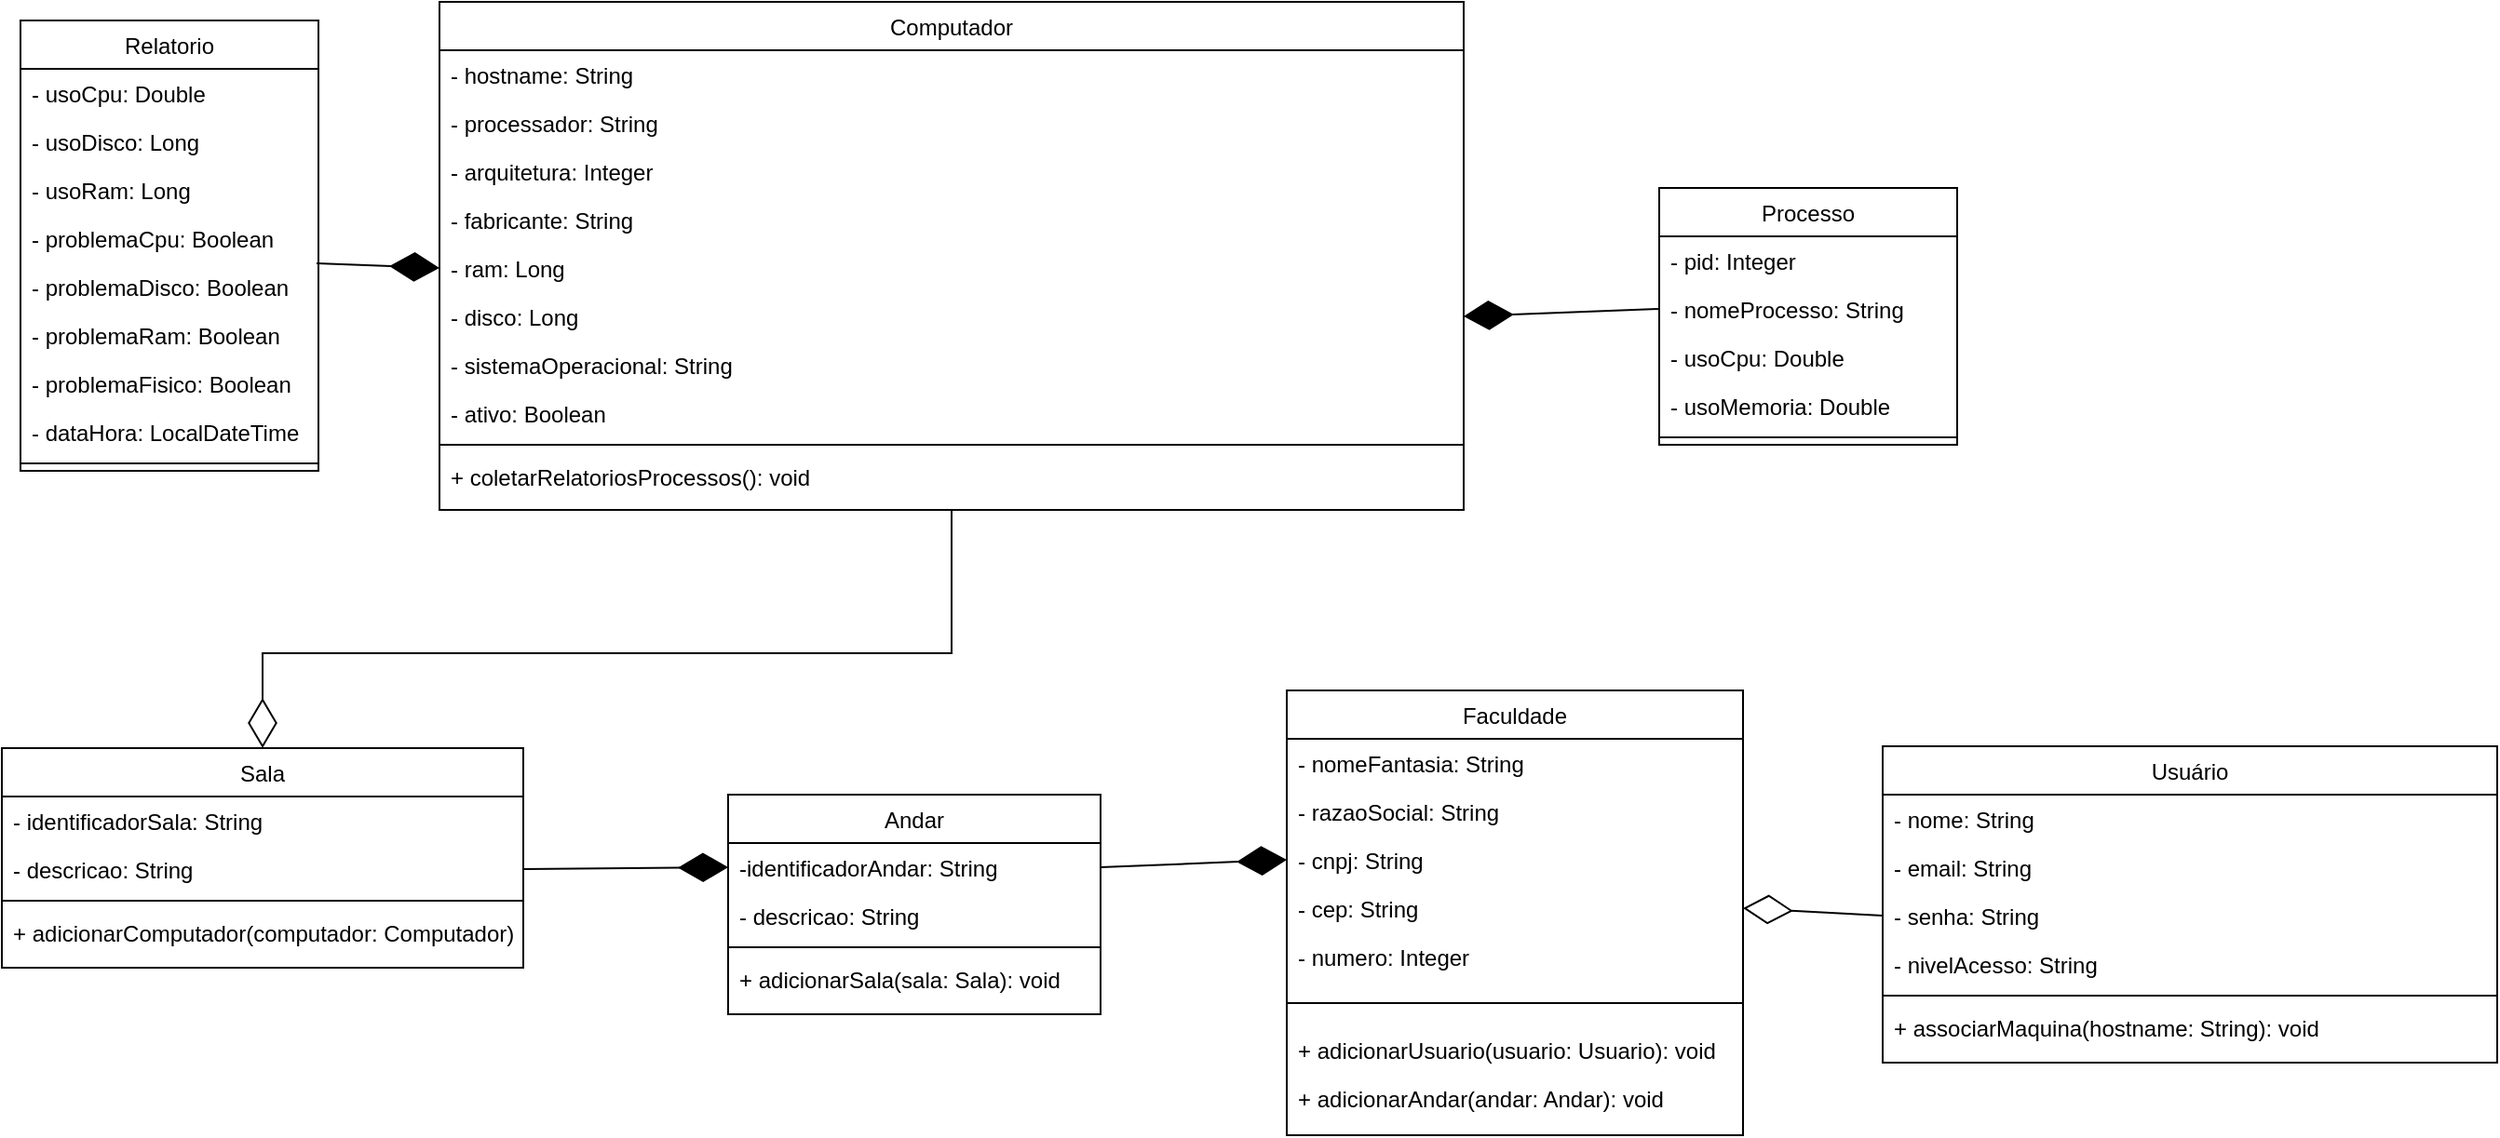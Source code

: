 <mxfile version="20.5.3" type="device"><diagram id="C5RBs43oDa-KdzZeNtuy" name="Page-1"><mxGraphModel dx="2131" dy="1689" grid="1" gridSize="10" guides="1" tooltips="1" connect="1" arrows="1" fold="1" page="1" pageScale="1" pageWidth="827" pageHeight="1169" math="0" shadow="0"><root><mxCell id="WIyWlLk6GJQsqaUBKTNV-0"/><mxCell id="WIyWlLk6GJQsqaUBKTNV-1" parent="WIyWlLk6GJQsqaUBKTNV-0"/><mxCell id="zkfFHV4jXpPFQw0GAbJ--6" value="Andar" style="swimlane;fontStyle=0;align=center;verticalAlign=top;childLayout=stackLayout;horizontal=1;startSize=26;horizontalStack=0;resizeParent=1;resizeLast=0;collapsible=1;marginBottom=0;rounded=0;shadow=0;strokeWidth=1;" parent="WIyWlLk6GJQsqaUBKTNV-1" vertex="1"><mxGeometry x="-270" y="136" width="200" height="118" as="geometry"><mxRectangle x="130" y="380" width="160" height="26" as="alternateBounds"/></mxGeometry></mxCell><mxCell id="zkfFHV4jXpPFQw0GAbJ--7" value="-identificadorAndar: String" style="text;align=left;verticalAlign=top;spacingLeft=4;spacingRight=4;overflow=hidden;rotatable=0;points=[[0,0.5],[1,0.5]];portConstraint=eastwest;" parent="zkfFHV4jXpPFQw0GAbJ--6" vertex="1"><mxGeometry y="26" width="200" height="26" as="geometry"/></mxCell><mxCell id="zkfFHV4jXpPFQw0GAbJ--8" value="- descricao: String" style="text;align=left;verticalAlign=top;spacingLeft=4;spacingRight=4;overflow=hidden;rotatable=0;points=[[0,0.5],[1,0.5]];portConstraint=eastwest;rounded=0;shadow=0;html=0;" parent="zkfFHV4jXpPFQw0GAbJ--6" vertex="1"><mxGeometry y="52" width="200" height="26" as="geometry"/></mxCell><mxCell id="zkfFHV4jXpPFQw0GAbJ--9" value="" style="line;html=1;strokeWidth=1;align=left;verticalAlign=middle;spacingTop=-1;spacingLeft=3;spacingRight=3;rotatable=0;labelPosition=right;points=[];portConstraint=eastwest;" parent="zkfFHV4jXpPFQw0GAbJ--6" vertex="1"><mxGeometry y="78" width="200" height="8" as="geometry"/></mxCell><mxCell id="p67CI4whW_5hxIY8LfEx-4" value="+ adicionarSala(sala: Sala): void" style="text;align=left;verticalAlign=top;spacingLeft=4;spacingRight=4;overflow=hidden;rotatable=0;points=[[0,0.5],[1,0.5]];portConstraint=eastwest;" parent="zkfFHV4jXpPFQw0GAbJ--6" vertex="1"><mxGeometry y="86" width="200" height="26" as="geometry"/></mxCell><mxCell id="zkfFHV4jXpPFQw0GAbJ--17" value="Faculdade" style="swimlane;fontStyle=0;align=center;verticalAlign=top;childLayout=stackLayout;horizontal=1;startSize=26;horizontalStack=0;resizeParent=1;resizeLast=0;collapsible=1;marginBottom=0;rounded=0;shadow=0;strokeWidth=1;" parent="WIyWlLk6GJQsqaUBKTNV-1" vertex="1"><mxGeometry x="30" y="80" width="245" height="239" as="geometry"><mxRectangle x="550" y="140" width="160" height="26" as="alternateBounds"/></mxGeometry></mxCell><mxCell id="zkfFHV4jXpPFQw0GAbJ--18" value="- nomeFantasia: String" style="text;align=left;verticalAlign=top;spacingLeft=4;spacingRight=4;overflow=hidden;rotatable=0;points=[[0,0.5],[1,0.5]];portConstraint=eastwest;" parent="zkfFHV4jXpPFQw0GAbJ--17" vertex="1"><mxGeometry y="26" width="245" height="26" as="geometry"/></mxCell><mxCell id="zkfFHV4jXpPFQw0GAbJ--19" value="- razaoSocial: String" style="text;align=left;verticalAlign=top;spacingLeft=4;spacingRight=4;overflow=hidden;rotatable=0;points=[[0,0.5],[1,0.5]];portConstraint=eastwest;rounded=0;shadow=0;html=0;" parent="zkfFHV4jXpPFQw0GAbJ--17" vertex="1"><mxGeometry y="52" width="245" height="26" as="geometry"/></mxCell><mxCell id="zkfFHV4jXpPFQw0GAbJ--20" value="- cnpj: String" style="text;align=left;verticalAlign=top;spacingLeft=4;spacingRight=4;overflow=hidden;rotatable=0;points=[[0,0.5],[1,0.5]];portConstraint=eastwest;rounded=0;shadow=0;html=0;" parent="zkfFHV4jXpPFQw0GAbJ--17" vertex="1"><mxGeometry y="78" width="245" height="26" as="geometry"/></mxCell><mxCell id="zkfFHV4jXpPFQw0GAbJ--21" value="- cep: String" style="text;align=left;verticalAlign=top;spacingLeft=4;spacingRight=4;overflow=hidden;rotatable=0;points=[[0,0.5],[1,0.5]];portConstraint=eastwest;rounded=0;shadow=0;html=0;" parent="zkfFHV4jXpPFQw0GAbJ--17" vertex="1"><mxGeometry y="104" width="245" height="26" as="geometry"/></mxCell><mxCell id="zkfFHV4jXpPFQw0GAbJ--22" value="- numero: Integer" style="text;align=left;verticalAlign=top;spacingLeft=4;spacingRight=4;overflow=hidden;rotatable=0;points=[[0,0.5],[1,0.5]];portConstraint=eastwest;rounded=0;shadow=0;html=0;" parent="zkfFHV4jXpPFQw0GAbJ--17" vertex="1"><mxGeometry y="130" width="245" height="26" as="geometry"/></mxCell><mxCell id="zkfFHV4jXpPFQw0GAbJ--23" value="" style="line;html=1;strokeWidth=1;align=left;verticalAlign=middle;spacingTop=-1;spacingLeft=3;spacingRight=3;rotatable=0;labelPosition=right;points=[];portConstraint=eastwest;" parent="zkfFHV4jXpPFQw0GAbJ--17" vertex="1"><mxGeometry y="156" width="245" height="24" as="geometry"/></mxCell><mxCell id="p67CI4whW_5hxIY8LfEx-3" value="+ adicionarUsuario(usuario: Usuario): void" style="text;align=left;verticalAlign=top;spacingLeft=4;spacingRight=4;overflow=hidden;rotatable=0;points=[[0,0.5],[1,0.5]];portConstraint=eastwest;" parent="zkfFHV4jXpPFQw0GAbJ--17" vertex="1"><mxGeometry y="180" width="245" height="26" as="geometry"/></mxCell><mxCell id="p67CI4whW_5hxIY8LfEx-1" value="+ adicionarAndar(andar: Andar): void" style="text;align=left;verticalAlign=top;spacingLeft=4;spacingRight=4;overflow=hidden;rotatable=0;points=[[0,0.5],[1,0.5]];portConstraint=eastwest;" parent="zkfFHV4jXpPFQw0GAbJ--17" vertex="1"><mxGeometry y="206" width="245" height="26" as="geometry"/></mxCell><mxCell id="F6lR4BfZl6NQdL7Snzh6-1" value="Sala" style="swimlane;fontStyle=0;align=center;verticalAlign=top;childLayout=stackLayout;horizontal=1;startSize=26;horizontalStack=0;resizeParent=1;resizeLast=0;collapsible=1;marginBottom=0;rounded=0;shadow=0;strokeWidth=1;" parent="WIyWlLk6GJQsqaUBKTNV-1" vertex="1"><mxGeometry x="-660" y="111" width="280" height="118" as="geometry"><mxRectangle x="130" y="380" width="160" height="26" as="alternateBounds"/></mxGeometry></mxCell><mxCell id="F6lR4BfZl6NQdL7Snzh6-2" value="- identificadorSala: String" style="text;align=left;verticalAlign=top;spacingLeft=4;spacingRight=4;overflow=hidden;rotatable=0;points=[[0,0.5],[1,0.5]];portConstraint=eastwest;" parent="F6lR4BfZl6NQdL7Snzh6-1" vertex="1"><mxGeometry y="26" width="280" height="26" as="geometry"/></mxCell><mxCell id="F6lR4BfZl6NQdL7Snzh6-3" value="- descricao: String" style="text;align=left;verticalAlign=top;spacingLeft=4;spacingRight=4;overflow=hidden;rotatable=0;points=[[0,0.5],[1,0.5]];portConstraint=eastwest;rounded=0;shadow=0;html=0;" parent="F6lR4BfZl6NQdL7Snzh6-1" vertex="1"><mxGeometry y="52" width="280" height="26" as="geometry"/></mxCell><mxCell id="F6lR4BfZl6NQdL7Snzh6-4" value="" style="line;html=1;strokeWidth=1;align=left;verticalAlign=middle;spacingTop=-1;spacingLeft=3;spacingRight=3;rotatable=0;labelPosition=right;points=[];portConstraint=eastwest;" parent="F6lR4BfZl6NQdL7Snzh6-1" vertex="1"><mxGeometry y="78" width="280" height="8" as="geometry"/></mxCell><mxCell id="p67CI4whW_5hxIY8LfEx-0" value="+ adicionarComputador(computador: Computador): void" style="text;align=left;verticalAlign=top;spacingLeft=4;spacingRight=4;overflow=hidden;rotatable=0;points=[[0,0.5],[1,0.5]];portConstraint=eastwest;" parent="F6lR4BfZl6NQdL7Snzh6-1" vertex="1"><mxGeometry y="86" width="280" height="26" as="geometry"/></mxCell><mxCell id="F6lR4BfZl6NQdL7Snzh6-7" value="Computador" style="swimlane;fontStyle=0;align=center;verticalAlign=top;childLayout=stackLayout;horizontal=1;startSize=26;horizontalStack=0;resizeParent=1;resizeLast=0;collapsible=1;marginBottom=0;rounded=0;shadow=0;strokeWidth=1;" parent="WIyWlLk6GJQsqaUBKTNV-1" vertex="1"><mxGeometry x="-425" y="-290" width="550" height="273" as="geometry"><mxRectangle x="130" y="380" width="160" height="26" as="alternateBounds"/></mxGeometry></mxCell><mxCell id="F6lR4BfZl6NQdL7Snzh6-8" value="- hostname: String" style="text;align=left;verticalAlign=top;spacingLeft=4;spacingRight=4;overflow=hidden;rotatable=0;points=[[0,0.5],[1,0.5]];portConstraint=eastwest;" parent="F6lR4BfZl6NQdL7Snzh6-7" vertex="1"><mxGeometry y="26" width="550" height="26" as="geometry"/></mxCell><mxCell id="F6lR4BfZl6NQdL7Snzh6-9" value="- processador: String" style="text;align=left;verticalAlign=top;spacingLeft=4;spacingRight=4;overflow=hidden;rotatable=0;points=[[0,0.5],[1,0.5]];portConstraint=eastwest;rounded=0;shadow=0;html=0;" parent="F6lR4BfZl6NQdL7Snzh6-7" vertex="1"><mxGeometry y="52" width="550" height="26" as="geometry"/></mxCell><mxCell id="F6lR4BfZl6NQdL7Snzh6-14" value="- arquitetura: Integer" style="text;align=left;verticalAlign=top;spacingLeft=4;spacingRight=4;overflow=hidden;rotatable=0;points=[[0,0.5],[1,0.5]];portConstraint=eastwest;rounded=0;shadow=0;html=0;" parent="F6lR4BfZl6NQdL7Snzh6-7" vertex="1"><mxGeometry y="78" width="550" height="26" as="geometry"/></mxCell><mxCell id="F6lR4BfZl6NQdL7Snzh6-13" value="- fabricante: String" style="text;align=left;verticalAlign=top;spacingLeft=4;spacingRight=4;overflow=hidden;rotatable=0;points=[[0,0.5],[1,0.5]];portConstraint=eastwest;rounded=0;shadow=0;html=0;" parent="F6lR4BfZl6NQdL7Snzh6-7" vertex="1"><mxGeometry y="104" width="550" height="26" as="geometry"/></mxCell><mxCell id="F6lR4BfZl6NQdL7Snzh6-15" value="- ram: Long" style="text;align=left;verticalAlign=top;spacingLeft=4;spacingRight=4;overflow=hidden;rotatable=0;points=[[0,0.5],[1,0.5]];portConstraint=eastwest;rounded=0;shadow=0;html=0;" parent="F6lR4BfZl6NQdL7Snzh6-7" vertex="1"><mxGeometry y="130" width="550" height="26" as="geometry"/></mxCell><mxCell id="F6lR4BfZl6NQdL7Snzh6-19" value="- disco: Long" style="text;align=left;verticalAlign=top;spacingLeft=4;spacingRight=4;overflow=hidden;rotatable=0;points=[[0,0.5],[1,0.5]];portConstraint=eastwest;rounded=0;shadow=0;html=0;" parent="F6lR4BfZl6NQdL7Snzh6-7" vertex="1"><mxGeometry y="156" width="550" height="26" as="geometry"/></mxCell><mxCell id="F6lR4BfZl6NQdL7Snzh6-18" value="- sistemaOperacional: String" style="text;align=left;verticalAlign=top;spacingLeft=4;spacingRight=4;overflow=hidden;rotatable=0;points=[[0,0.5],[1,0.5]];portConstraint=eastwest;rounded=0;shadow=0;html=0;" parent="F6lR4BfZl6NQdL7Snzh6-7" vertex="1"><mxGeometry y="182" width="550" height="26" as="geometry"/></mxCell><mxCell id="F6lR4BfZl6NQdL7Snzh6-16" value="- ativo: Boolean" style="text;align=left;verticalAlign=top;spacingLeft=4;spacingRight=4;overflow=hidden;rotatable=0;points=[[0,0.5],[1,0.5]];portConstraint=eastwest;rounded=0;shadow=0;html=0;" parent="F6lR4BfZl6NQdL7Snzh6-7" vertex="1"><mxGeometry y="208" width="550" height="26" as="geometry"/></mxCell><mxCell id="F6lR4BfZl6NQdL7Snzh6-10" value="" style="line;html=1;strokeWidth=1;align=left;verticalAlign=middle;spacingTop=-1;spacingLeft=3;spacingRight=3;rotatable=0;labelPosition=right;points=[];portConstraint=eastwest;" parent="F6lR4BfZl6NQdL7Snzh6-7" vertex="1"><mxGeometry y="234" width="550" height="8" as="geometry"/></mxCell><mxCell id="F6lR4BfZl6NQdL7Snzh6-12" value="+ coletarRelatoriosProcessos(): void&#10;" style="text;align=left;verticalAlign=top;spacingLeft=4;spacingRight=4;overflow=hidden;rotatable=0;points=[[0,0.5],[1,0.5]];portConstraint=eastwest;" parent="F6lR4BfZl6NQdL7Snzh6-7" vertex="1"><mxGeometry y="242" width="550" height="26" as="geometry"/></mxCell><mxCell id="F6lR4BfZl6NQdL7Snzh6-20" value="Processo" style="swimlane;fontStyle=0;align=center;verticalAlign=top;childLayout=stackLayout;horizontal=1;startSize=26;horizontalStack=0;resizeParent=1;resizeLast=0;collapsible=1;marginBottom=0;rounded=0;shadow=0;strokeWidth=1;" parent="WIyWlLk6GJQsqaUBKTNV-1" vertex="1"><mxGeometry x="230" y="-190" width="160" height="138" as="geometry"><mxRectangle x="130" y="380" width="160" height="26" as="alternateBounds"/></mxGeometry></mxCell><mxCell id="F6lR4BfZl6NQdL7Snzh6-21" value="- pid: Integer" style="text;align=left;verticalAlign=top;spacingLeft=4;spacingRight=4;overflow=hidden;rotatable=0;points=[[0,0.5],[1,0.5]];portConstraint=eastwest;" parent="F6lR4BfZl6NQdL7Snzh6-20" vertex="1"><mxGeometry y="26" width="160" height="26" as="geometry"/></mxCell><mxCell id="F6lR4BfZl6NQdL7Snzh6-22" value="- nomeProcesso: String" style="text;align=left;verticalAlign=top;spacingLeft=4;spacingRight=4;overflow=hidden;rotatable=0;points=[[0,0.5],[1,0.5]];portConstraint=eastwest;rounded=0;shadow=0;html=0;" parent="F6lR4BfZl6NQdL7Snzh6-20" vertex="1"><mxGeometry y="52" width="160" height="26" as="geometry"/></mxCell><mxCell id="F6lR4BfZl6NQdL7Snzh6-33" value="- usoCpu: Double" style="text;align=left;verticalAlign=top;spacingLeft=4;spacingRight=4;overflow=hidden;rotatable=0;points=[[0,0.5],[1,0.5]];portConstraint=eastwest;rounded=0;shadow=0;html=0;" parent="F6lR4BfZl6NQdL7Snzh6-20" vertex="1"><mxGeometry y="78" width="160" height="26" as="geometry"/></mxCell><mxCell id="F6lR4BfZl6NQdL7Snzh6-34" value="- usoMemoria: Double" style="text;align=left;verticalAlign=top;spacingLeft=4;spacingRight=4;overflow=hidden;rotatable=0;points=[[0,0.5],[1,0.5]];portConstraint=eastwest;rounded=0;shadow=0;html=0;" parent="F6lR4BfZl6NQdL7Snzh6-20" vertex="1"><mxGeometry y="104" width="160" height="26" as="geometry"/></mxCell><mxCell id="F6lR4BfZl6NQdL7Snzh6-23" value="" style="line;html=1;strokeWidth=1;align=left;verticalAlign=middle;spacingTop=-1;spacingLeft=3;spacingRight=3;rotatable=0;labelPosition=right;points=[];portConstraint=eastwest;" parent="F6lR4BfZl6NQdL7Snzh6-20" vertex="1"><mxGeometry y="130" width="160" height="8" as="geometry"/></mxCell><mxCell id="F6lR4BfZl6NQdL7Snzh6-26" value="Relatorio" style="swimlane;fontStyle=0;align=center;verticalAlign=top;childLayout=stackLayout;horizontal=1;startSize=26;horizontalStack=0;resizeParent=1;resizeLast=0;collapsible=1;marginBottom=0;rounded=0;shadow=0;strokeWidth=1;" parent="WIyWlLk6GJQsqaUBKTNV-1" vertex="1"><mxGeometry x="-650" y="-280" width="160" height="242" as="geometry"><mxRectangle x="130" y="380" width="160" height="26" as="alternateBounds"/></mxGeometry></mxCell><mxCell id="F6lR4BfZl6NQdL7Snzh6-27" value="- usoCpu: Double" style="text;align=left;verticalAlign=top;spacingLeft=4;spacingRight=4;overflow=hidden;rotatable=0;points=[[0,0.5],[1,0.5]];portConstraint=eastwest;" parent="F6lR4BfZl6NQdL7Snzh6-26" vertex="1"><mxGeometry y="26" width="160" height="26" as="geometry"/></mxCell><mxCell id="F6lR4BfZl6NQdL7Snzh6-38" value="- usoDisco: Long" style="text;align=left;verticalAlign=top;spacingLeft=4;spacingRight=4;overflow=hidden;rotatable=0;points=[[0,0.5],[1,0.5]];portConstraint=eastwest;" parent="F6lR4BfZl6NQdL7Snzh6-26" vertex="1"><mxGeometry y="52" width="160" height="26" as="geometry"/></mxCell><mxCell id="F6lR4BfZl6NQdL7Snzh6-36" value="- usoRam: Long" style="text;align=left;verticalAlign=top;spacingLeft=4;spacingRight=4;overflow=hidden;rotatable=0;points=[[0,0.5],[1,0.5]];portConstraint=eastwest;" parent="F6lR4BfZl6NQdL7Snzh6-26" vertex="1"><mxGeometry y="78" width="160" height="26" as="geometry"/></mxCell><mxCell id="F6lR4BfZl6NQdL7Snzh6-40" value="- problemaCpu: Boolean" style="text;align=left;verticalAlign=top;spacingLeft=4;spacingRight=4;overflow=hidden;rotatable=0;points=[[0,0.5],[1,0.5]];portConstraint=eastwest;" parent="F6lR4BfZl6NQdL7Snzh6-26" vertex="1"><mxGeometry y="104" width="160" height="26" as="geometry"/></mxCell><mxCell id="F6lR4BfZl6NQdL7Snzh6-28" value="- problemaDisco: Boolean" style="text;align=left;verticalAlign=top;spacingLeft=4;spacingRight=4;overflow=hidden;rotatable=0;points=[[0,0.5],[1,0.5]];portConstraint=eastwest;rounded=0;shadow=0;html=0;" parent="F6lR4BfZl6NQdL7Snzh6-26" vertex="1"><mxGeometry y="130" width="160" height="26" as="geometry"/></mxCell><mxCell id="F6lR4BfZl6NQdL7Snzh6-37" value="- problemaRam: Boolean" style="text;align=left;verticalAlign=top;spacingLeft=4;spacingRight=4;overflow=hidden;rotatable=0;points=[[0,0.5],[1,0.5]];portConstraint=eastwest;" parent="F6lR4BfZl6NQdL7Snzh6-26" vertex="1"><mxGeometry y="156" width="160" height="26" as="geometry"/></mxCell><mxCell id="F6lR4BfZl6NQdL7Snzh6-39" value="- problemaFisico: Boolean" style="text;align=left;verticalAlign=top;spacingLeft=4;spacingRight=4;overflow=hidden;rotatable=0;points=[[0,0.5],[1,0.5]];portConstraint=eastwest;" parent="F6lR4BfZl6NQdL7Snzh6-26" vertex="1"><mxGeometry y="182" width="160" height="26" as="geometry"/></mxCell><mxCell id="F6lR4BfZl6NQdL7Snzh6-35" value="- dataHora: LocalDateTime" style="text;align=left;verticalAlign=top;spacingLeft=4;spacingRight=4;overflow=hidden;rotatable=0;points=[[0,0.5],[1,0.5]];portConstraint=eastwest;" parent="F6lR4BfZl6NQdL7Snzh6-26" vertex="1"><mxGeometry y="208" width="160" height="26" as="geometry"/></mxCell><mxCell id="F6lR4BfZl6NQdL7Snzh6-29" value="" style="line;html=1;strokeWidth=1;align=left;verticalAlign=middle;spacingTop=-1;spacingLeft=3;spacingRight=3;rotatable=0;labelPosition=right;points=[];portConstraint=eastwest;" parent="F6lR4BfZl6NQdL7Snzh6-26" vertex="1"><mxGeometry y="234" width="160" height="8" as="geometry"/></mxCell><mxCell id="F6lR4BfZl6NQdL7Snzh6-41" value="Usuário" style="swimlane;fontStyle=0;align=center;verticalAlign=top;childLayout=stackLayout;horizontal=1;startSize=26;horizontalStack=0;resizeParent=1;resizeLast=0;collapsible=1;marginBottom=0;rounded=0;shadow=0;strokeWidth=1;" parent="WIyWlLk6GJQsqaUBKTNV-1" vertex="1"><mxGeometry x="350" y="110" width="330" height="170" as="geometry"><mxRectangle x="130" y="380" width="160" height="26" as="alternateBounds"/></mxGeometry></mxCell><mxCell id="F6lR4BfZl6NQdL7Snzh6-49" value="- nome: String" style="text;align=left;verticalAlign=top;spacingLeft=4;spacingRight=4;overflow=hidden;rotatable=0;points=[[0,0.5],[1,0.5]];portConstraint=eastwest;" parent="F6lR4BfZl6NQdL7Snzh6-41" vertex="1"><mxGeometry y="26" width="330" height="26" as="geometry"/></mxCell><mxCell id="zkfFHV4jXpPFQw0GAbJ--2" value="- email: String" style="text;align=left;verticalAlign=top;spacingLeft=4;spacingRight=4;overflow=hidden;rotatable=0;points=[[0,0.5],[1,0.5]];portConstraint=eastwest;rounded=0;shadow=0;html=0;" parent="F6lR4BfZl6NQdL7Snzh6-41" vertex="1"><mxGeometry y="52" width="330" height="26" as="geometry"/></mxCell><mxCell id="zkfFHV4jXpPFQw0GAbJ--3" value="- senha: String" style="text;align=left;verticalAlign=top;spacingLeft=4;spacingRight=4;overflow=hidden;rotatable=0;points=[[0,0.5],[1,0.5]];portConstraint=eastwest;rounded=0;shadow=0;html=0;" parent="F6lR4BfZl6NQdL7Snzh6-41" vertex="1"><mxGeometry y="78" width="330" height="26" as="geometry"/></mxCell><mxCell id="F6lR4BfZl6NQdL7Snzh6-0" value="- nivelAcesso: String" style="text;align=left;verticalAlign=top;spacingLeft=4;spacingRight=4;overflow=hidden;rotatable=0;points=[[0,0.5],[1,0.5]];portConstraint=eastwest;rounded=0;shadow=0;html=0;" parent="F6lR4BfZl6NQdL7Snzh6-41" vertex="1"><mxGeometry y="104" width="330" height="26" as="geometry"/></mxCell><mxCell id="F6lR4BfZl6NQdL7Snzh6-46" value="" style="line;html=1;strokeWidth=1;align=left;verticalAlign=middle;spacingTop=-1;spacingLeft=3;spacingRight=3;rotatable=0;labelPosition=right;points=[];portConstraint=eastwest;" parent="F6lR4BfZl6NQdL7Snzh6-41" vertex="1"><mxGeometry y="130" width="330" height="8" as="geometry"/></mxCell><mxCell id="IoifkhKtMbz9JoQXFNJN-2" value="+ associarMaquina(hostname: String): void" style="text;align=left;verticalAlign=top;spacingLeft=4;spacingRight=4;overflow=hidden;rotatable=0;points=[[0,0.5],[1,0.5]];portConstraint=eastwest;" parent="F6lR4BfZl6NQdL7Snzh6-41" vertex="1"><mxGeometry y="138" width="330" height="26" as="geometry"/></mxCell><mxCell id="TtLLeLXVKujJFi4map7w-4" value="" style="endArrow=diamondThin;endFill=1;endSize=24;html=1;rounded=0;entryX=0;entryY=0.5;entryDx=0;entryDy=0;exitX=1;exitY=0.5;exitDx=0;exitDy=0;" parent="WIyWlLk6GJQsqaUBKTNV-1" source="zkfFHV4jXpPFQw0GAbJ--7" target="zkfFHV4jXpPFQw0GAbJ--20" edge="1"><mxGeometry width="160" relative="1" as="geometry"><mxPoint x="200" y="240" as="sourcePoint"/><mxPoint x="320" y="240" as="targetPoint"/></mxGeometry></mxCell><mxCell id="TtLLeLXVKujJFi4map7w-5" value="" style="endArrow=diamondThin;endFill=1;endSize=24;html=1;rounded=0;entryX=0;entryY=0.5;entryDx=0;entryDy=0;exitX=1;exitY=0.5;exitDx=0;exitDy=0;" parent="WIyWlLk6GJQsqaUBKTNV-1" source="F6lR4BfZl6NQdL7Snzh6-3" target="zkfFHV4jXpPFQw0GAbJ--7" edge="1"><mxGeometry width="160" relative="1" as="geometry"><mxPoint x="-65.96" y="242" as="sourcePoint"/><mxPoint x="50.0" y="239.998" as="targetPoint"/></mxGeometry></mxCell><mxCell id="TtLLeLXVKujJFi4map7w-7" value="" style="endArrow=diamondThin;endFill=1;endSize=24;html=1;rounded=0;entryX=0;entryY=0.5;entryDx=0;entryDy=0;exitX=0.994;exitY=0.018;exitDx=0;exitDy=0;exitPerimeter=0;" parent="WIyWlLk6GJQsqaUBKTNV-1" source="F6lR4BfZl6NQdL7Snzh6-28" target="F6lR4BfZl6NQdL7Snzh6-15" edge="1"><mxGeometry width="160" relative="1" as="geometry"><mxPoint x="240" y="-138" as="sourcePoint"/><mxPoint x="340.0" y="-140.002" as="targetPoint"/></mxGeometry></mxCell><mxCell id="TtLLeLXVKujJFi4map7w-8" value="" style="endArrow=diamondThin;endFill=1;endSize=24;html=1;rounded=0;entryX=1;entryY=0.5;entryDx=0;entryDy=0;exitX=0;exitY=0.5;exitDx=0;exitDy=0;" parent="WIyWlLk6GJQsqaUBKTNV-1" source="F6lR4BfZl6NQdL7Snzh6-22" target="F6lR4BfZl6NQdL7Snzh6-19" edge="1"><mxGeometry width="160" relative="1" as="geometry"><mxPoint x="510" y="-112" as="sourcePoint"/><mxPoint x="625.96" y="-114.002" as="targetPoint"/></mxGeometry></mxCell><mxCell id="TtLLeLXVKujJFi4map7w-0" value="" style="endArrow=diamondThin;endFill=0;endSize=24;html=1;rounded=0;exitX=0;exitY=0.5;exitDx=0;exitDy=0;entryX=1;entryY=0.5;entryDx=0;entryDy=0;" parent="WIyWlLk6GJQsqaUBKTNV-1" source="zkfFHV4jXpPFQw0GAbJ--3" target="zkfFHV4jXpPFQw0GAbJ--21" edge="1"><mxGeometry width="160" relative="1" as="geometry"><mxPoint x="365" y="200.5" as="sourcePoint"/><mxPoint x="525" y="200.5" as="targetPoint"/></mxGeometry></mxCell><mxCell id="7GQ65S7pVke_jEwQyDgH-1" value="" style="endArrow=diamondThin;endFill=0;endSize=24;html=1;rounded=0;entryX=0.5;entryY=0;entryDx=0;entryDy=0;exitX=0.5;exitY=1;exitDx=0;exitDy=0;" edge="1" parent="WIyWlLk6GJQsqaUBKTNV-1" source="F6lR4BfZl6NQdL7Snzh6-7" target="F6lR4BfZl6NQdL7Snzh6-1"><mxGeometry width="160" relative="1" as="geometry"><mxPoint x="-160" y="60" as="sourcePoint"/><mxPoint x="-200" y="40" as="targetPoint"/><Array as="points"><mxPoint x="-150" y="60"/><mxPoint x="-520" y="60"/></Array></mxGeometry></mxCell></root></mxGraphModel></diagram></mxfile>